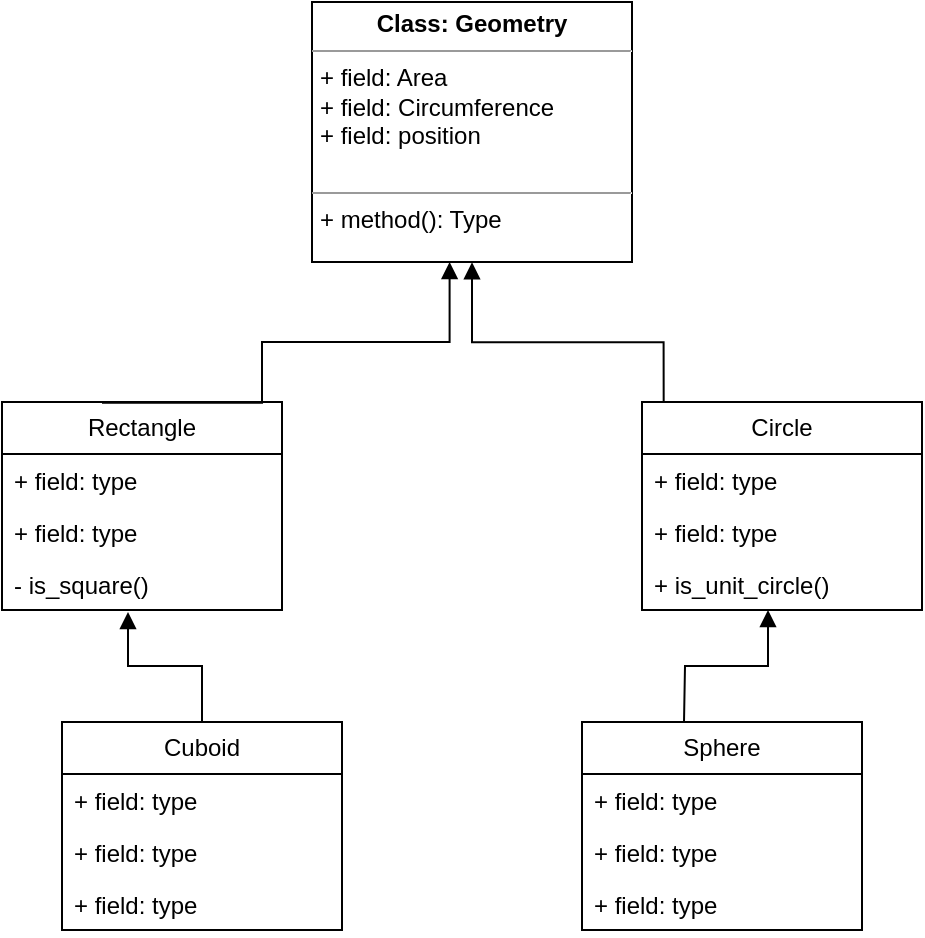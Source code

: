 <mxfile version="22.0.4" type="github">
  <diagram name="Page-1" id="c4acf3e9-155e-7222-9cf6-157b1a14988f">
    <mxGraphModel dx="683" dy="435" grid="1" gridSize="10" guides="1" tooltips="1" connect="1" arrows="1" fold="1" page="1" pageScale="1" pageWidth="850" pageHeight="1100" background="none" math="0" shadow="0">
      <root>
        <mxCell id="0" />
        <mxCell id="1" parent="0" />
        <mxCell id="qFAEqd3Lom9Yha_ofM8g-5" value="&lt;p style=&quot;margin:0px;margin-top:4px;text-align:center;&quot;&gt;&lt;b&gt;Class: Geometry&lt;br&gt;&lt;/b&gt;&lt;/p&gt;&lt;hr size=&quot;1&quot;&gt;&lt;p style=&quot;margin:0px;margin-left:4px;&quot;&gt;+ field: Area&lt;/p&gt;&lt;p style=&quot;margin:0px;margin-left:4px;&quot;&gt;+ field: Circumference&lt;/p&gt;&lt;p style=&quot;margin:0px;margin-left:4px;&quot;&gt;+ field: position&lt;/p&gt;&lt;p style=&quot;margin:0px;margin-left:4px;&quot;&gt;&lt;br&gt;&lt;/p&gt;&lt;hr size=&quot;1&quot;&gt;&lt;p style=&quot;margin:0px;margin-left:4px;&quot;&gt;+ method(): Type&lt;/p&gt;" style="verticalAlign=top;align=left;overflow=fill;fontSize=12;fontFamily=Helvetica;html=1;whiteSpace=wrap;" parent="1" vertex="1">
          <mxGeometry x="345" y="40" width="160" height="130" as="geometry" />
        </mxCell>
        <mxCell id="qFAEqd3Lom9Yha_ofM8g-6" value="&lt;div&gt;Rectangle&lt;/div&gt;" style="swimlane;fontStyle=0;childLayout=stackLayout;horizontal=1;startSize=26;fillColor=none;horizontalStack=0;resizeParent=1;resizeParentMax=0;resizeLast=0;collapsible=1;marginBottom=0;whiteSpace=wrap;html=1;" parent="1" vertex="1">
          <mxGeometry x="190" y="240" width="140" height="104" as="geometry" />
        </mxCell>
        <mxCell id="qFAEqd3Lom9Yha_ofM8g-7" value="+ field: type" style="text;strokeColor=none;fillColor=none;align=left;verticalAlign=top;spacingLeft=4;spacingRight=4;overflow=hidden;rotatable=0;points=[[0,0.5],[1,0.5]];portConstraint=eastwest;whiteSpace=wrap;html=1;" parent="qFAEqd3Lom9Yha_ofM8g-6" vertex="1">
          <mxGeometry y="26" width="140" height="26" as="geometry" />
        </mxCell>
        <mxCell id="qFAEqd3Lom9Yha_ofM8g-8" value="+ field: type" style="text;strokeColor=none;fillColor=none;align=left;verticalAlign=top;spacingLeft=4;spacingRight=4;overflow=hidden;rotatable=0;points=[[0,0.5],[1,0.5]];portConstraint=eastwest;whiteSpace=wrap;html=1;" parent="qFAEqd3Lom9Yha_ofM8g-6" vertex="1">
          <mxGeometry y="52" width="140" height="26" as="geometry" />
        </mxCell>
        <mxCell id="qFAEqd3Lom9Yha_ofM8g-9" value="- is_square()" style="text;strokeColor=none;fillColor=none;align=left;verticalAlign=top;spacingLeft=4;spacingRight=4;overflow=hidden;rotatable=0;points=[[0,0.5],[1,0.5]];portConstraint=eastwest;whiteSpace=wrap;html=1;" parent="qFAEqd3Lom9Yha_ofM8g-6" vertex="1">
          <mxGeometry y="78" width="140" height="26" as="geometry" />
        </mxCell>
        <mxCell id="qFAEqd3Lom9Yha_ofM8g-10" value="Circle" style="swimlane;fontStyle=0;childLayout=stackLayout;horizontal=1;startSize=26;fillColor=none;horizontalStack=0;resizeParent=1;resizeParentMax=0;resizeLast=0;collapsible=1;marginBottom=0;whiteSpace=wrap;html=1;" parent="1" vertex="1">
          <mxGeometry x="510" y="240" width="140" height="104" as="geometry">
            <mxRectangle x="440" y="240" width="70" height="30" as="alternateBounds" />
          </mxGeometry>
        </mxCell>
        <mxCell id="qFAEqd3Lom9Yha_ofM8g-11" value="+ field: type" style="text;strokeColor=none;fillColor=none;align=left;verticalAlign=top;spacingLeft=4;spacingRight=4;overflow=hidden;rotatable=0;points=[[0,0.5],[1,0.5]];portConstraint=eastwest;whiteSpace=wrap;html=1;" parent="qFAEqd3Lom9Yha_ofM8g-10" vertex="1">
          <mxGeometry y="26" width="140" height="26" as="geometry" />
        </mxCell>
        <mxCell id="qFAEqd3Lom9Yha_ofM8g-12" value="+ field: type" style="text;strokeColor=none;fillColor=none;align=left;verticalAlign=top;spacingLeft=4;spacingRight=4;overflow=hidden;rotatable=0;points=[[0,0.5],[1,0.5]];portConstraint=eastwest;whiteSpace=wrap;html=1;" parent="qFAEqd3Lom9Yha_ofM8g-10" vertex="1">
          <mxGeometry y="52" width="140" height="26" as="geometry" />
        </mxCell>
        <mxCell id="qFAEqd3Lom9Yha_ofM8g-13" value="+ is_unit_circle()" style="text;strokeColor=none;fillColor=none;align=left;verticalAlign=top;spacingLeft=4;spacingRight=4;overflow=hidden;rotatable=0;points=[[0,0.5],[1,0.5]];portConstraint=eastwest;whiteSpace=wrap;html=1;" parent="qFAEqd3Lom9Yha_ofM8g-10" vertex="1">
          <mxGeometry y="78" width="140" height="26" as="geometry" />
        </mxCell>
        <mxCell id="qFAEqd3Lom9Yha_ofM8g-14" value="&lt;div&gt;&lt;br&gt;&lt;/div&gt;" style="endArrow=block;endFill=1;html=1;edgeStyle=orthogonalEdgeStyle;align=left;verticalAlign=top;rounded=0;entryX=0.43;entryY=1.009;entryDx=0;entryDy=0;entryPerimeter=0;exitX=0.357;exitY=0.004;exitDx=0;exitDy=0;exitPerimeter=0;" parent="1" source="qFAEqd3Lom9Yha_ofM8g-6" edge="1">
          <mxGeometry x="-1" relative="1" as="geometry">
            <mxPoint x="310" y="238.83" as="sourcePoint" />
            <mxPoint x="413.8" y="170.0" as="targetPoint" />
            <Array as="points">
              <mxPoint x="320" y="240" />
              <mxPoint x="320" y="210" />
              <mxPoint x="414" y="210" />
            </Array>
          </mxGeometry>
        </mxCell>
        <mxCell id="qFAEqd3Lom9Yha_ofM8g-18" value="" style="endArrow=block;endFill=1;html=1;edgeStyle=orthogonalEdgeStyle;align=left;verticalAlign=top;rounded=0;entryX=0.553;entryY=1.031;entryDx=0;entryDy=0;entryPerimeter=0;exitX=0.638;exitY=-0.001;exitDx=0;exitDy=0;exitPerimeter=0;" parent="1" edge="1">
          <mxGeometry x="-1" relative="1" as="geometry">
            <mxPoint x="520.84" y="239.996" as="sourcePoint" />
            <mxPoint x="425" y="170.1" as="targetPoint" />
            <Array as="points">
              <mxPoint x="520.52" y="210.1" />
              <mxPoint x="425.52" y="210.1" />
            </Array>
          </mxGeometry>
        </mxCell>
        <mxCell id="d-dRbyV_aQIwzDTa89xE-1" value="Sphere" style="swimlane;fontStyle=0;childLayout=stackLayout;horizontal=1;startSize=26;fillColor=none;horizontalStack=0;resizeParent=1;resizeParentMax=0;resizeLast=0;collapsible=1;marginBottom=0;whiteSpace=wrap;html=1;" vertex="1" parent="1">
          <mxGeometry x="480" y="400" width="140" height="104" as="geometry">
            <mxRectangle x="440" y="240" width="70" height="30" as="alternateBounds" />
          </mxGeometry>
        </mxCell>
        <mxCell id="d-dRbyV_aQIwzDTa89xE-2" value="+ field: type" style="text;strokeColor=none;fillColor=none;align=left;verticalAlign=top;spacingLeft=4;spacingRight=4;overflow=hidden;rotatable=0;points=[[0,0.5],[1,0.5]];portConstraint=eastwest;whiteSpace=wrap;html=1;" vertex="1" parent="d-dRbyV_aQIwzDTa89xE-1">
          <mxGeometry y="26" width="140" height="26" as="geometry" />
        </mxCell>
        <mxCell id="d-dRbyV_aQIwzDTa89xE-3" value="+ field: type" style="text;strokeColor=none;fillColor=none;align=left;verticalAlign=top;spacingLeft=4;spacingRight=4;overflow=hidden;rotatable=0;points=[[0,0.5],[1,0.5]];portConstraint=eastwest;whiteSpace=wrap;html=1;" vertex="1" parent="d-dRbyV_aQIwzDTa89xE-1">
          <mxGeometry y="52" width="140" height="26" as="geometry" />
        </mxCell>
        <mxCell id="d-dRbyV_aQIwzDTa89xE-4" value="+ field: type" style="text;strokeColor=none;fillColor=none;align=left;verticalAlign=top;spacingLeft=4;spacingRight=4;overflow=hidden;rotatable=0;points=[[0,0.5],[1,0.5]];portConstraint=eastwest;whiteSpace=wrap;html=1;" vertex="1" parent="d-dRbyV_aQIwzDTa89xE-1">
          <mxGeometry y="78" width="140" height="26" as="geometry" />
        </mxCell>
        <mxCell id="d-dRbyV_aQIwzDTa89xE-5" value="Cuboid" style="swimlane;fontStyle=0;childLayout=stackLayout;horizontal=1;startSize=26;fillColor=none;horizontalStack=0;resizeParent=1;resizeParentMax=0;resizeLast=0;collapsible=1;marginBottom=0;whiteSpace=wrap;html=1;" vertex="1" parent="1">
          <mxGeometry x="220" y="400" width="140" height="104" as="geometry">
            <mxRectangle x="440" y="240" width="70" height="30" as="alternateBounds" />
          </mxGeometry>
        </mxCell>
        <mxCell id="d-dRbyV_aQIwzDTa89xE-6" value="+ field: type" style="text;strokeColor=none;fillColor=none;align=left;verticalAlign=top;spacingLeft=4;spacingRight=4;overflow=hidden;rotatable=0;points=[[0,0.5],[1,0.5]];portConstraint=eastwest;whiteSpace=wrap;html=1;" vertex="1" parent="d-dRbyV_aQIwzDTa89xE-5">
          <mxGeometry y="26" width="140" height="26" as="geometry" />
        </mxCell>
        <mxCell id="d-dRbyV_aQIwzDTa89xE-7" value="+ field: type" style="text;strokeColor=none;fillColor=none;align=left;verticalAlign=top;spacingLeft=4;spacingRight=4;overflow=hidden;rotatable=0;points=[[0,0.5],[1,0.5]];portConstraint=eastwest;whiteSpace=wrap;html=1;" vertex="1" parent="d-dRbyV_aQIwzDTa89xE-5">
          <mxGeometry y="52" width="140" height="26" as="geometry" />
        </mxCell>
        <mxCell id="d-dRbyV_aQIwzDTa89xE-8" value="+ field: type" style="text;strokeColor=none;fillColor=none;align=left;verticalAlign=top;spacingLeft=4;spacingRight=4;overflow=hidden;rotatable=0;points=[[0,0.5],[1,0.5]];portConstraint=eastwest;whiteSpace=wrap;html=1;" vertex="1" parent="d-dRbyV_aQIwzDTa89xE-5">
          <mxGeometry y="78" width="140" height="26" as="geometry" />
        </mxCell>
        <mxCell id="d-dRbyV_aQIwzDTa89xE-9" value="" style="endArrow=block;endFill=1;html=1;edgeStyle=orthogonalEdgeStyle;align=left;verticalAlign=top;rounded=0;exitX=0.5;exitY=0;exitDx=0;exitDy=0;entryX=0.45;entryY=1.038;entryDx=0;entryDy=0;entryPerimeter=0;" edge="1" parent="1" source="d-dRbyV_aQIwzDTa89xE-5" target="qFAEqd3Lom9Yha_ofM8g-9">
          <mxGeometry x="-1" relative="1" as="geometry">
            <mxPoint x="450" y="380" as="sourcePoint" />
            <mxPoint x="610" y="380" as="targetPoint" />
          </mxGeometry>
        </mxCell>
        <mxCell id="d-dRbyV_aQIwzDTa89xE-11" value="" style="endArrow=block;endFill=1;html=1;edgeStyle=orthogonalEdgeStyle;align=left;verticalAlign=top;rounded=0;entryX=0.45;entryY=1;entryDx=0;entryDy=0;entryPerimeter=0;" edge="1" parent="1" target="qFAEqd3Lom9Yha_ofM8g-13">
          <mxGeometry x="-1" relative="1" as="geometry">
            <mxPoint x="531" y="400" as="sourcePoint" />
            <mxPoint x="610" y="380" as="targetPoint" />
          </mxGeometry>
        </mxCell>
      </root>
    </mxGraphModel>
  </diagram>
</mxfile>

